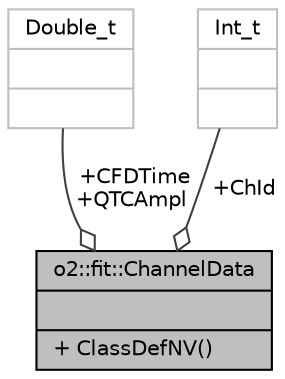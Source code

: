 digraph "o2::fit::ChannelData"
{
 // INTERACTIVE_SVG=YES
  bgcolor="transparent";
  edge [fontname="Helvetica",fontsize="10",labelfontname="Helvetica",labelfontsize="10"];
  node [fontname="Helvetica",fontsize="10",shape=record];
  Node1 [label="{o2::fit::ChannelData\n||+ ClassDefNV()\l}",height=0.2,width=0.4,color="black", fillcolor="grey75", style="filled" fontcolor="black"];
  Node2 -> Node1 [color="grey25",fontsize="10",style="solid",label=" +CFDTime\n+QTCAmpl" ,arrowhead="odiamond",fontname="Helvetica"];
  Node2 [label="{Double_t\n||}",height=0.2,width=0.4,color="grey75"];
  Node3 -> Node1 [color="grey25",fontsize="10",style="solid",label=" +ChId" ,arrowhead="odiamond",fontname="Helvetica"];
  Node3 [label="{Int_t\n||}",height=0.2,width=0.4,color="grey75"];
}
